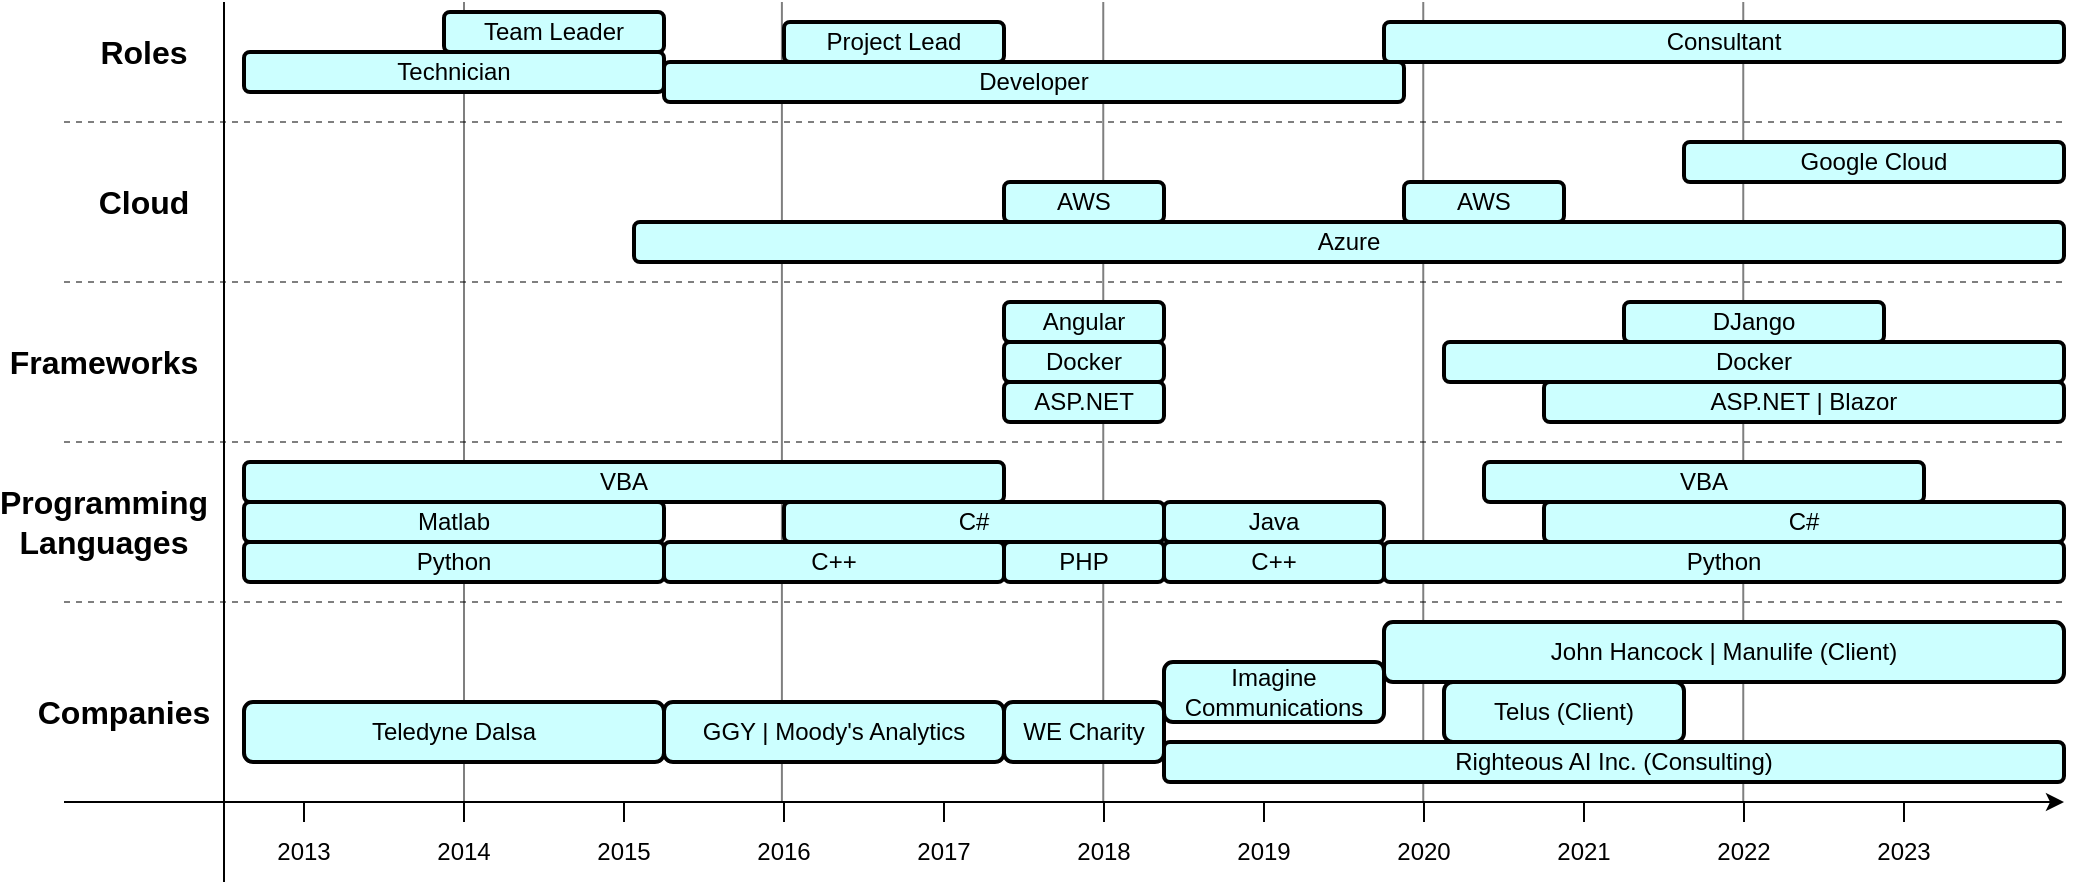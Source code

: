 <mxfile version="22.1.3" type="device">
  <diagram name="Page-1" id="82e54ff1-d628-8f03-85c4-9753963a91cd">
    <mxGraphModel dx="2231" dy="808" grid="1" gridSize="10" guides="1" tooltips="1" connect="1" arrows="1" fold="1" page="1" pageScale="1" pageWidth="1100" pageHeight="850" background="none" math="0" shadow="0">
      <root>
        <mxCell id="0" />
        <mxCell id="1" parent="0" />
        <mxCell id="JPUAi3BRtGpKWyzWEo0T-38" value="" style="endArrow=none;dashed=1;html=1;rounded=0;labelBackgroundColor=none;fontColor=#000000;opacity=50;" parent="1" edge="1">
          <mxGeometry width="50" height="50" relative="1" as="geometry">
            <mxPoint y="300" as="sourcePoint" />
            <mxPoint x="1000" y="300" as="targetPoint" />
          </mxGeometry>
        </mxCell>
        <mxCell id="JPUAi3BRtGpKWyzWEo0T-52" value="" style="endArrow=none;dashed=1;html=1;rounded=0;labelBackgroundColor=none;fontColor=#000000;opacity=50;" parent="1" edge="1">
          <mxGeometry width="50" height="50" relative="1" as="geometry">
            <mxPoint y="220" as="sourcePoint" />
            <mxPoint x="1000" y="220" as="targetPoint" />
          </mxGeometry>
        </mxCell>
        <mxCell id="JPUAi3BRtGpKWyzWEo0T-62" value="" style="endArrow=none;dashed=1;html=1;rounded=0;labelBackgroundColor=none;fontColor=#000000;opacity=50;" parent="1" edge="1">
          <mxGeometry width="50" height="50" relative="1" as="geometry">
            <mxPoint y="140" as="sourcePoint" />
            <mxPoint x="1000" y="140" as="targetPoint" />
          </mxGeometry>
        </mxCell>
        <mxCell id="JPUAi3BRtGpKWyzWEo0T-63" value="" style="endArrow=none;dashed=1;html=1;rounded=0;labelBackgroundColor=none;fontColor=#000000;opacity=50;" parent="1" edge="1">
          <mxGeometry width="50" height="50" relative="1" as="geometry">
            <mxPoint y="60" as="sourcePoint" />
            <mxPoint x="1000" y="60" as="targetPoint" />
          </mxGeometry>
        </mxCell>
        <mxCell id="JPUAi3BRtGpKWyzWEo0T-76" value="" style="endArrow=none;html=1;rounded=0;textOpacity=50;fontColor=#c7c7c7;opacity=50;" parent="1" edge="1">
          <mxGeometry width="50" height="50" relative="1" as="geometry">
            <mxPoint x="200" y="400" as="sourcePoint" />
            <mxPoint x="200" as="targetPoint" />
          </mxGeometry>
        </mxCell>
        <mxCell id="JPUAi3BRtGpKWyzWEo0T-77" value="" style="endArrow=none;html=1;rounded=0;textOpacity=50;fontColor=#c7c7c7;opacity=50;" parent="1" edge="1">
          <mxGeometry width="50" height="50" relative="1" as="geometry">
            <mxPoint x="358.95" y="400" as="sourcePoint" />
            <mxPoint x="358.95" as="targetPoint" />
          </mxGeometry>
        </mxCell>
        <mxCell id="JPUAi3BRtGpKWyzWEo0T-78" value="" style="endArrow=none;html=1;rounded=0;textOpacity=50;fontColor=#c7c7c7;opacity=50;" parent="1" edge="1">
          <mxGeometry width="50" height="50" relative="1" as="geometry">
            <mxPoint x="519.63" y="400" as="sourcePoint" />
            <mxPoint x="519.63" as="targetPoint" />
          </mxGeometry>
        </mxCell>
        <mxCell id="JPUAi3BRtGpKWyzWEo0T-79" value="" style="endArrow=none;html=1;rounded=0;textOpacity=50;fontColor=#c7c7c7;opacity=50;" parent="1" edge="1">
          <mxGeometry width="50" height="50" relative="1" as="geometry">
            <mxPoint x="679.63" y="400" as="sourcePoint" />
            <mxPoint x="679.63" as="targetPoint" />
          </mxGeometry>
        </mxCell>
        <mxCell id="JPUAi3BRtGpKWyzWEo0T-80" value="" style="endArrow=none;html=1;rounded=0;textOpacity=50;fontColor=#c7c7c7;opacity=50;" parent="1" edge="1">
          <mxGeometry width="50" height="50" relative="1" as="geometry">
            <mxPoint x="839.63" y="400" as="sourcePoint" />
            <mxPoint x="839.63" as="targetPoint" />
          </mxGeometry>
        </mxCell>
        <mxCell id="JPUAi3BRtGpKWyzWEo0T-1" value="" style="endArrow=classic;html=1;rounded=0;fontColor=#000000;labelBackgroundColor=none;" parent="1" edge="1">
          <mxGeometry width="50" height="50" relative="1" as="geometry">
            <mxPoint y="400" as="sourcePoint" />
            <mxPoint x="1000" y="400" as="targetPoint" />
          </mxGeometry>
        </mxCell>
        <mxCell id="JPUAi3BRtGpKWyzWEo0T-2" value="" style="endArrow=none;html=1;rounded=0;fontColor=#000000;labelBackgroundColor=none;" parent="1" edge="1">
          <mxGeometry width="50" height="50" relative="1" as="geometry">
            <mxPoint x="120" y="400" as="sourcePoint" />
            <mxPoint x="120" y="410" as="targetPoint" />
          </mxGeometry>
        </mxCell>
        <mxCell id="JPUAi3BRtGpKWyzWEo0T-3" value="2013" style="text;html=1;strokeColor=none;fillColor=none;align=center;verticalAlign=middle;whiteSpace=wrap;rounded=0;fontColor=#000000;labelBackgroundColor=none;" parent="1" vertex="1">
          <mxGeometry x="90" y="410" width="60" height="30" as="geometry" />
        </mxCell>
        <mxCell id="JPUAi3BRtGpKWyzWEo0T-4" value="" style="endArrow=none;html=1;rounded=0;fontColor=#000000;labelBackgroundColor=none;" parent="1" edge="1">
          <mxGeometry width="50" height="50" relative="1" as="geometry">
            <mxPoint x="200" y="400" as="sourcePoint" />
            <mxPoint x="200" y="410" as="targetPoint" />
          </mxGeometry>
        </mxCell>
        <mxCell id="JPUAi3BRtGpKWyzWEo0T-5" value="2014" style="text;html=1;strokeColor=none;fillColor=none;align=center;verticalAlign=middle;whiteSpace=wrap;rounded=0;fontColor=#000000;labelBackgroundColor=none;" parent="1" vertex="1">
          <mxGeometry x="170" y="410" width="60" height="30" as="geometry" />
        </mxCell>
        <mxCell id="JPUAi3BRtGpKWyzWEo0T-6" value="" style="endArrow=none;html=1;rounded=0;fontColor=#000000;labelBackgroundColor=none;" parent="1" edge="1">
          <mxGeometry width="50" height="50" relative="1" as="geometry">
            <mxPoint x="280" y="400" as="sourcePoint" />
            <mxPoint x="280" y="410" as="targetPoint" />
          </mxGeometry>
        </mxCell>
        <mxCell id="JPUAi3BRtGpKWyzWEo0T-7" value="2015" style="text;html=1;strokeColor=none;fillColor=none;align=center;verticalAlign=middle;whiteSpace=wrap;rounded=0;fontColor=#000000;labelBackgroundColor=none;" parent="1" vertex="1">
          <mxGeometry x="250" y="410" width="60" height="30" as="geometry" />
        </mxCell>
        <mxCell id="JPUAi3BRtGpKWyzWEo0T-8" value="" style="endArrow=none;html=1;rounded=0;fontColor=#000000;labelBackgroundColor=none;" parent="1" edge="1">
          <mxGeometry width="50" height="50" relative="1" as="geometry">
            <mxPoint x="360" y="400" as="sourcePoint" />
            <mxPoint x="360" y="410" as="targetPoint" />
          </mxGeometry>
        </mxCell>
        <mxCell id="JPUAi3BRtGpKWyzWEo0T-9" value="2016" style="text;html=1;strokeColor=none;fillColor=none;align=center;verticalAlign=middle;whiteSpace=wrap;rounded=0;fontColor=#000000;labelBackgroundColor=none;" parent="1" vertex="1">
          <mxGeometry x="330" y="410" width="60" height="30" as="geometry" />
        </mxCell>
        <mxCell id="JPUAi3BRtGpKWyzWEo0T-10" value="" style="endArrow=none;html=1;rounded=0;fontColor=#000000;labelBackgroundColor=none;" parent="1" edge="1">
          <mxGeometry width="50" height="50" relative="1" as="geometry">
            <mxPoint x="440" y="400" as="sourcePoint" />
            <mxPoint x="440" y="410" as="targetPoint" />
          </mxGeometry>
        </mxCell>
        <mxCell id="JPUAi3BRtGpKWyzWEo0T-11" value="2017" style="text;html=1;strokeColor=none;fillColor=none;align=center;verticalAlign=middle;whiteSpace=wrap;rounded=0;fontColor=#000000;labelBackgroundColor=none;" parent="1" vertex="1">
          <mxGeometry x="410" y="410" width="60" height="30" as="geometry" />
        </mxCell>
        <mxCell id="JPUAi3BRtGpKWyzWEo0T-12" value="" style="endArrow=none;html=1;rounded=0;fontColor=#000000;labelBackgroundColor=none;" parent="1" edge="1">
          <mxGeometry width="50" height="50" relative="1" as="geometry">
            <mxPoint x="520" y="400" as="sourcePoint" />
            <mxPoint x="520" y="410" as="targetPoint" />
          </mxGeometry>
        </mxCell>
        <mxCell id="JPUAi3BRtGpKWyzWEo0T-13" value="2018" style="text;html=1;strokeColor=none;fillColor=none;align=center;verticalAlign=middle;whiteSpace=wrap;rounded=0;fontColor=#000000;labelBackgroundColor=none;" parent="1" vertex="1">
          <mxGeometry x="490" y="410" width="60" height="30" as="geometry" />
        </mxCell>
        <mxCell id="JPUAi3BRtGpKWyzWEo0T-14" value="" style="endArrow=none;html=1;rounded=0;fontColor=#000000;labelBackgroundColor=none;" parent="1" edge="1">
          <mxGeometry width="50" height="50" relative="1" as="geometry">
            <mxPoint x="600" y="400" as="sourcePoint" />
            <mxPoint x="600" y="410" as="targetPoint" />
          </mxGeometry>
        </mxCell>
        <mxCell id="JPUAi3BRtGpKWyzWEo0T-15" value="2019" style="text;html=1;strokeColor=none;fillColor=none;align=center;verticalAlign=middle;whiteSpace=wrap;rounded=0;fontColor=#000000;labelBackgroundColor=none;" parent="1" vertex="1">
          <mxGeometry x="570" y="410" width="60" height="30" as="geometry" />
        </mxCell>
        <mxCell id="JPUAi3BRtGpKWyzWEo0T-16" value="" style="endArrow=none;html=1;rounded=0;fontColor=#000000;labelBackgroundColor=none;" parent="1" edge="1">
          <mxGeometry width="50" height="50" relative="1" as="geometry">
            <mxPoint x="680" y="400" as="sourcePoint" />
            <mxPoint x="680" y="410" as="targetPoint" />
          </mxGeometry>
        </mxCell>
        <mxCell id="JPUAi3BRtGpKWyzWEo0T-17" value="2020" style="text;html=1;strokeColor=none;fillColor=none;align=center;verticalAlign=middle;whiteSpace=wrap;rounded=0;fontColor=#000000;labelBackgroundColor=none;" parent="1" vertex="1">
          <mxGeometry x="650" y="410" width="60" height="30" as="geometry" />
        </mxCell>
        <mxCell id="JPUAi3BRtGpKWyzWEo0T-18" value="" style="endArrow=none;html=1;rounded=0;fontColor=#000000;labelBackgroundColor=none;" parent="1" edge="1">
          <mxGeometry width="50" height="50" relative="1" as="geometry">
            <mxPoint x="760" y="400" as="sourcePoint" />
            <mxPoint x="760" y="410" as="targetPoint" />
          </mxGeometry>
        </mxCell>
        <mxCell id="JPUAi3BRtGpKWyzWEo0T-19" value="2021" style="text;html=1;strokeColor=none;fillColor=none;align=center;verticalAlign=middle;whiteSpace=wrap;rounded=0;fontColor=#000000;labelBackgroundColor=none;" parent="1" vertex="1">
          <mxGeometry x="730" y="410" width="60" height="30" as="geometry" />
        </mxCell>
        <mxCell id="JPUAi3BRtGpKWyzWEo0T-20" value="" style="endArrow=none;html=1;rounded=0;fontColor=#000000;labelBackgroundColor=none;" parent="1" edge="1">
          <mxGeometry width="50" height="50" relative="1" as="geometry">
            <mxPoint x="840" y="400" as="sourcePoint" />
            <mxPoint x="840" y="410" as="targetPoint" />
          </mxGeometry>
        </mxCell>
        <mxCell id="JPUAi3BRtGpKWyzWEo0T-21" value="2022" style="text;html=1;strokeColor=none;fillColor=none;align=center;verticalAlign=middle;whiteSpace=wrap;rounded=0;fontColor=#000000;labelBackgroundColor=none;" parent="1" vertex="1">
          <mxGeometry x="810" y="410" width="60" height="30" as="geometry" />
        </mxCell>
        <mxCell id="JPUAi3BRtGpKWyzWEo0T-22" value="" style="endArrow=none;html=1;rounded=0;fontColor=#000000;labelBackgroundColor=none;" parent="1" edge="1">
          <mxGeometry width="50" height="50" relative="1" as="geometry">
            <mxPoint x="920" y="400" as="sourcePoint" />
            <mxPoint x="920" y="410" as="targetPoint" />
          </mxGeometry>
        </mxCell>
        <mxCell id="JPUAi3BRtGpKWyzWEo0T-23" value="2023" style="text;html=1;strokeColor=none;fillColor=none;align=center;verticalAlign=middle;whiteSpace=wrap;rounded=0;fontColor=#000000;labelBackgroundColor=none;" parent="1" vertex="1">
          <mxGeometry x="890" y="410" width="60" height="30" as="geometry" />
        </mxCell>
        <mxCell id="JPUAi3BRtGpKWyzWEo0T-24" value="" style="endArrow=none;html=1;rounded=0;fontColor=#000000;labelBackgroundColor=none;labelPosition=center;verticalLabelPosition=middle;align=center;verticalAlign=middle;" parent="1" edge="1">
          <mxGeometry width="50" height="50" relative="1" as="geometry">
            <mxPoint x="80" y="440" as="sourcePoint" />
            <mxPoint x="80" as="targetPoint" />
          </mxGeometry>
        </mxCell>
        <mxCell id="JPUAi3BRtGpKWyzWEo0T-25" value="Programming&lt;br style=&quot;font-size: 16px;&quot;&gt;Languages" style="text;html=1;strokeColor=none;fillColor=none;align=center;verticalAlign=middle;whiteSpace=wrap;rounded=0;fontColor=#000000;labelBackgroundColor=none;fontStyle=1;fontSize=16;labelPosition=center;verticalLabelPosition=middle;" parent="1" vertex="1">
          <mxGeometry x="-10" y="245" width="60" height="30" as="geometry" />
        </mxCell>
        <mxCell id="JPUAi3BRtGpKWyzWEo0T-26" value="Frameworks" style="text;html=1;strokeColor=none;fillColor=none;align=center;verticalAlign=middle;whiteSpace=wrap;rounded=0;fontColor=#000000;labelBackgroundColor=none;fontStyle=1;fontSize=16;labelPosition=center;verticalLabelPosition=middle;" parent="1" vertex="1">
          <mxGeometry x="-10" y="165" width="60" height="30" as="geometry" />
        </mxCell>
        <mxCell id="JPUAi3BRtGpKWyzWEo0T-27" value="Roles" style="text;html=1;strokeColor=none;fillColor=none;align=center;verticalAlign=middle;whiteSpace=wrap;rounded=0;fontColor=#000000;labelBackgroundColor=none;fontStyle=1;fontSize=16;labelPosition=center;verticalLabelPosition=middle;" parent="1" vertex="1">
          <mxGeometry x="10" y="10" width="60" height="30" as="geometry" />
        </mxCell>
        <mxCell id="JPUAi3BRtGpKWyzWEo0T-28" value="Cloud" style="text;html=1;strokeColor=none;fillColor=none;align=center;verticalAlign=middle;whiteSpace=wrap;rounded=0;fontColor=#000000;labelBackgroundColor=none;fontStyle=1;fontSize=16;labelPosition=center;verticalLabelPosition=middle;" parent="1" vertex="1">
          <mxGeometry x="10" y="85" width="60" height="30" as="geometry" />
        </mxCell>
        <mxCell id="JPUAi3BRtGpKWyzWEo0T-29" value="Companies" style="text;html=1;strokeColor=none;fillColor=none;align=center;verticalAlign=middle;whiteSpace=wrap;rounded=0;fontColor=#000000;labelBackgroundColor=none;fontStyle=1;fontSize=16;labelPosition=center;verticalLabelPosition=middle;" parent="1" vertex="1">
          <mxGeometry y="340" width="60" height="30" as="geometry" />
        </mxCell>
        <mxCell id="JPUAi3BRtGpKWyzWEo0T-31" value="Teledyne Dalsa" style="rounded=1;whiteSpace=wrap;html=1;gradientColor=none;gradientDirection=east;fillColor=#CCFFFF;fontColor=#000000;labelBackgroundColor=none;labelBorderColor=none;fillStyle=solid;strokeWidth=2;" parent="1" vertex="1">
          <mxGeometry x="90" y="350" width="210" height="30" as="geometry" />
        </mxCell>
        <mxCell id="JPUAi3BRtGpKWyzWEo0T-32" value="GGY | Moody&#39;s Analytics" style="rounded=1;whiteSpace=wrap;html=1;gradientColor=none;gradientDirection=east;fillColor=#CCFFFF;fontColor=#000000;labelBackgroundColor=none;labelBorderColor=none;fillStyle=solid;strokeWidth=2;" parent="1" vertex="1">
          <mxGeometry x="300" y="350" width="170" height="30" as="geometry" />
        </mxCell>
        <mxCell id="JPUAi3BRtGpKWyzWEo0T-33" value="WE Charity" style="rounded=1;whiteSpace=wrap;html=1;gradientColor=none;gradientDirection=east;fillColor=#CCFFFF;fontColor=#000000;labelBackgroundColor=none;labelBorderColor=none;fillStyle=solid;strokeWidth=2;" parent="1" vertex="1">
          <mxGeometry x="470" y="350" width="80" height="30" as="geometry" />
        </mxCell>
        <mxCell id="JPUAi3BRtGpKWyzWEo0T-34" value="Righteous AI Inc. (Consulting)" style="rounded=1;whiteSpace=wrap;html=1;gradientColor=none;gradientDirection=east;fillColor=#CCFFFF;fontColor=#000000;labelBackgroundColor=none;labelBorderColor=none;fillStyle=solid;strokeWidth=2;" parent="1" vertex="1">
          <mxGeometry x="550" y="370" width="450" height="20" as="geometry" />
        </mxCell>
        <mxCell id="JPUAi3BRtGpKWyzWEo0T-35" value="Imagine Communications" style="rounded=1;whiteSpace=wrap;html=1;gradientColor=none;gradientDirection=east;fillColor=#CCFFFF;fontColor=#000000;labelBackgroundColor=none;labelBorderColor=none;fillStyle=solid;strokeWidth=2;" parent="1" vertex="1">
          <mxGeometry x="550" y="330" width="110" height="30" as="geometry" />
        </mxCell>
        <mxCell id="JPUAi3BRtGpKWyzWEo0T-36" value="John Hancock | Manulife (Client)" style="rounded=1;whiteSpace=wrap;html=1;gradientColor=none;gradientDirection=east;fillColor=#CCFFFF;fontColor=#000000;labelBackgroundColor=none;labelBorderColor=none;fillStyle=solid;strokeWidth=2;" parent="1" vertex="1">
          <mxGeometry x="660" y="310" width="340" height="30" as="geometry" />
        </mxCell>
        <mxCell id="JPUAi3BRtGpKWyzWEo0T-37" value="Telus (Client)" style="rounded=1;whiteSpace=wrap;html=1;gradientColor=none;gradientDirection=east;fillColor=#CCFFFF;fontColor=#000000;labelBackgroundColor=none;labelBorderColor=none;fillStyle=solid;strokeWidth=2;" parent="1" vertex="1">
          <mxGeometry x="690" y="340" width="120" height="30" as="geometry" />
        </mxCell>
        <mxCell id="JPUAi3BRtGpKWyzWEo0T-40" value="Python" style="rounded=1;whiteSpace=wrap;html=1;gradientColor=none;gradientDirection=east;fillColor=#CCFFFF;fontColor=#000000;labelBackgroundColor=none;labelBorderColor=none;fillStyle=solid;strokeWidth=2;" parent="1" vertex="1">
          <mxGeometry x="90" y="270" width="210" height="20" as="geometry" />
        </mxCell>
        <mxCell id="JPUAi3BRtGpKWyzWEo0T-41" value="VBA" style="rounded=1;whiteSpace=wrap;html=1;gradientColor=none;gradientDirection=east;fillColor=#CCFFFF;fontColor=#000000;labelBackgroundColor=none;labelBorderColor=none;fillStyle=solid;strokeWidth=2;" parent="1" vertex="1">
          <mxGeometry x="90" y="230" width="380" height="20" as="geometry" />
        </mxCell>
        <mxCell id="JPUAi3BRtGpKWyzWEo0T-42" value="Matlab" style="rounded=1;whiteSpace=wrap;html=1;gradientColor=none;gradientDirection=east;fillColor=#CCFFFF;fontColor=#000000;labelBackgroundColor=none;labelBorderColor=none;fillStyle=solid;strokeWidth=2;" parent="1" vertex="1">
          <mxGeometry x="90" y="250" width="210" height="20" as="geometry" />
        </mxCell>
        <mxCell id="JPUAi3BRtGpKWyzWEo0T-43" value="C++" style="rounded=1;whiteSpace=wrap;html=1;gradientColor=none;gradientDirection=east;fillColor=#CCFFFF;fontColor=#000000;labelBackgroundColor=none;labelBorderColor=none;fillStyle=solid;strokeWidth=2;" parent="1" vertex="1">
          <mxGeometry x="300" y="270" width="170" height="20" as="geometry" />
        </mxCell>
        <mxCell id="JPUAi3BRtGpKWyzWEo0T-44" value="C#" style="rounded=1;whiteSpace=wrap;html=1;gradientColor=none;gradientDirection=east;fillColor=#CCFFFF;fontColor=#000000;labelBackgroundColor=none;labelBorderColor=none;fillStyle=solid;strokeWidth=2;" parent="1" vertex="1">
          <mxGeometry x="360" y="250" width="190" height="20" as="geometry" />
        </mxCell>
        <mxCell id="JPUAi3BRtGpKWyzWEo0T-47" value="C++" style="rounded=1;whiteSpace=wrap;html=1;gradientColor=none;gradientDirection=east;fillColor=#CCFFFF;fontColor=#000000;labelBackgroundColor=none;labelBorderColor=none;fillStyle=solid;strokeWidth=2;" parent="1" vertex="1">
          <mxGeometry x="550" y="270" width="110" height="20" as="geometry" />
        </mxCell>
        <mxCell id="JPUAi3BRtGpKWyzWEo0T-48" value="Python" style="rounded=1;whiteSpace=wrap;html=1;gradientColor=none;gradientDirection=east;fillColor=#CCFFFF;fontColor=#000000;labelBackgroundColor=none;labelBorderColor=none;fillStyle=solid;strokeWidth=2;" parent="1" vertex="1">
          <mxGeometry x="660" y="270" width="340" height="20" as="geometry" />
        </mxCell>
        <mxCell id="JPUAi3BRtGpKWyzWEo0T-49" value="C#" style="rounded=1;whiteSpace=wrap;html=1;gradientColor=none;gradientDirection=east;fillColor=#CCFFFF;fontColor=#000000;labelBackgroundColor=none;labelBorderColor=none;fillStyle=solid;strokeWidth=2;" parent="1" vertex="1">
          <mxGeometry x="740" y="250" width="260" height="20" as="geometry" />
        </mxCell>
        <mxCell id="JPUAi3BRtGpKWyzWEo0T-50" value="VBA" style="rounded=1;whiteSpace=wrap;html=1;gradientColor=none;gradientDirection=east;fillColor=#CCFFFF;fontColor=#000000;labelBackgroundColor=none;labelBorderColor=none;fillStyle=solid;strokeWidth=2;" parent="1" vertex="1">
          <mxGeometry x="710" y="230" width="220" height="20" as="geometry" />
        </mxCell>
        <mxCell id="JPUAi3BRtGpKWyzWEo0T-54" value="ASP.NET" style="rounded=1;whiteSpace=wrap;html=1;gradientColor=none;gradientDirection=east;fillColor=#CCFFFF;fontColor=#000000;labelBackgroundColor=none;labelBorderColor=none;fillStyle=solid;strokeWidth=2;" parent="1" vertex="1">
          <mxGeometry x="470" y="190" width="80" height="20" as="geometry" />
        </mxCell>
        <mxCell id="JPUAi3BRtGpKWyzWEo0T-55" value="ASP.NET | Blazor" style="rounded=1;whiteSpace=wrap;html=1;gradientColor=none;gradientDirection=east;fillColor=#CCFFFF;fontColor=#000000;labelBackgroundColor=none;labelBorderColor=none;fillStyle=solid;strokeWidth=2;" parent="1" vertex="1">
          <mxGeometry x="740" y="190" width="260" height="20" as="geometry" />
        </mxCell>
        <mxCell id="JPUAi3BRtGpKWyzWEo0T-56" value="DJango" style="rounded=1;whiteSpace=wrap;html=1;gradientColor=none;gradientDirection=east;fillColor=#CCFFFF;fontColor=#000000;labelBackgroundColor=none;labelBorderColor=none;fillStyle=solid;strokeWidth=2;" parent="1" vertex="1">
          <mxGeometry x="780" y="150" width="130" height="20" as="geometry" />
        </mxCell>
        <mxCell id="JPUAi3BRtGpKWyzWEo0T-57" value="Angular" style="rounded=1;whiteSpace=wrap;html=1;gradientColor=none;gradientDirection=east;fillColor=#CCFFFF;fontColor=#000000;labelBackgroundColor=none;labelBorderColor=none;fillStyle=solid;strokeWidth=2;" parent="1" vertex="1">
          <mxGeometry x="470" y="150" width="80" height="20" as="geometry" />
        </mxCell>
        <mxCell id="JPUAi3BRtGpKWyzWEo0T-58" value="PHP" style="rounded=1;whiteSpace=wrap;html=1;gradientColor=none;gradientDirection=east;fillColor=#CCFFFF;fontColor=#000000;labelBackgroundColor=none;labelBorderColor=none;fillStyle=solid;strokeWidth=2;" parent="1" vertex="1">
          <mxGeometry x="470" y="270" width="80" height="20" as="geometry" />
        </mxCell>
        <mxCell id="JPUAi3BRtGpKWyzWEo0T-59" value="Docker" style="rounded=1;whiteSpace=wrap;html=1;gradientColor=none;gradientDirection=east;fillColor=#CCFFFF;fontColor=#000000;labelBackgroundColor=none;labelBorderColor=none;fillStyle=solid;strokeWidth=2;" parent="1" vertex="1">
          <mxGeometry x="470" y="170" width="80" height="20" as="geometry" />
        </mxCell>
        <mxCell id="JPUAi3BRtGpKWyzWEo0T-60" value="Docker" style="rounded=1;whiteSpace=wrap;html=1;gradientColor=none;gradientDirection=east;fillColor=#CCFFFF;fontColor=#000000;labelBackgroundColor=none;labelBorderColor=none;fillStyle=solid;strokeWidth=2;" parent="1" vertex="1">
          <mxGeometry x="690" y="170" width="310" height="20" as="geometry" />
        </mxCell>
        <mxCell id="JPUAi3BRtGpKWyzWEo0T-61" value="Java" style="rounded=1;whiteSpace=wrap;html=1;gradientColor=none;gradientDirection=east;fillColor=#CCFFFF;fontColor=#000000;labelBackgroundColor=none;labelBorderColor=none;fillStyle=solid;strokeWidth=2;" parent="1" vertex="1">
          <mxGeometry x="550" y="250" width="110" height="20" as="geometry" />
        </mxCell>
        <mxCell id="JPUAi3BRtGpKWyzWEo0T-64" value="Azure" style="rounded=1;whiteSpace=wrap;html=1;gradientColor=none;gradientDirection=east;fillColor=#CCFFFF;fontColor=#000000;labelBackgroundColor=none;labelBorderColor=none;fillStyle=solid;strokeWidth=2;" parent="1" vertex="1">
          <mxGeometry x="285" y="110" width="715" height="20" as="geometry" />
        </mxCell>
        <mxCell id="JPUAi3BRtGpKWyzWEo0T-65" value="AWS" style="rounded=1;whiteSpace=wrap;html=1;gradientColor=none;gradientDirection=east;fillColor=#CCFFFF;fontColor=#000000;labelBackgroundColor=none;labelBorderColor=none;fillStyle=solid;strokeWidth=2;" parent="1" vertex="1">
          <mxGeometry x="470" y="90" width="80" height="20" as="geometry" />
        </mxCell>
        <mxCell id="JPUAi3BRtGpKWyzWEo0T-66" value="AWS" style="rounded=1;whiteSpace=wrap;html=1;gradientColor=none;gradientDirection=east;fillColor=#CCFFFF;fontColor=#000000;labelBackgroundColor=none;labelBorderColor=none;fillStyle=solid;strokeWidth=2;" parent="1" vertex="1">
          <mxGeometry x="670" y="90" width="80" height="20" as="geometry" />
        </mxCell>
        <mxCell id="JPUAi3BRtGpKWyzWEo0T-67" value="Google Cloud" style="rounded=1;whiteSpace=wrap;html=1;gradientColor=none;gradientDirection=east;fillColor=#CCFFFF;fontColor=#000000;labelBackgroundColor=none;labelBorderColor=none;fillStyle=solid;strokeWidth=2;" parent="1" vertex="1">
          <mxGeometry x="810" y="70" width="190" height="20" as="geometry" />
        </mxCell>
        <mxCell id="JPUAi3BRtGpKWyzWEo0T-68" value="Technician" style="rounded=1;whiteSpace=wrap;html=1;gradientColor=none;gradientDirection=east;fillColor=#CCFFFF;fontColor=#000000;labelBackgroundColor=none;labelBorderColor=none;fillStyle=solid;strokeWidth=2;" parent="1" vertex="1">
          <mxGeometry x="90" y="25" width="210" height="20" as="geometry" />
        </mxCell>
        <mxCell id="JPUAi3BRtGpKWyzWEo0T-69" value="Developer" style="rounded=1;whiteSpace=wrap;html=1;gradientColor=none;gradientDirection=east;fillColor=#CCFFFF;fontColor=#000000;labelBackgroundColor=none;labelBorderColor=none;fillStyle=solid;strokeWidth=2;" parent="1" vertex="1">
          <mxGeometry x="300" y="30" width="370" height="20" as="geometry" />
        </mxCell>
        <mxCell id="JPUAi3BRtGpKWyzWEo0T-70" value="Consultant" style="rounded=1;whiteSpace=wrap;html=1;gradientColor=none;gradientDirection=east;fillColor=#CCFFFF;fontColor=#000000;labelBackgroundColor=none;labelBorderColor=none;fillStyle=solid;strokeWidth=2;" parent="1" vertex="1">
          <mxGeometry x="660" y="10" width="340" height="20" as="geometry" />
        </mxCell>
        <mxCell id="JPUAi3BRtGpKWyzWEo0T-71" value="Team Leader" style="rounded=1;whiteSpace=wrap;html=1;gradientColor=none;gradientDirection=east;fillColor=#CCFFFF;fontColor=#000000;labelBackgroundColor=none;labelBorderColor=none;fillStyle=solid;strokeWidth=2;" parent="1" vertex="1">
          <mxGeometry x="190" y="5" width="110" height="20" as="geometry" />
        </mxCell>
        <mxCell id="JPUAi3BRtGpKWyzWEo0T-72" value="Project Lead" style="rounded=1;whiteSpace=wrap;html=1;gradientColor=none;gradientDirection=east;fillColor=#CCFFFF;fontColor=#000000;labelBackgroundColor=none;labelBorderColor=none;fillStyle=solid;strokeWidth=2;" parent="1" vertex="1">
          <mxGeometry x="360" y="10" width="110" height="20" as="geometry" />
        </mxCell>
      </root>
    </mxGraphModel>
  </diagram>
</mxfile>
